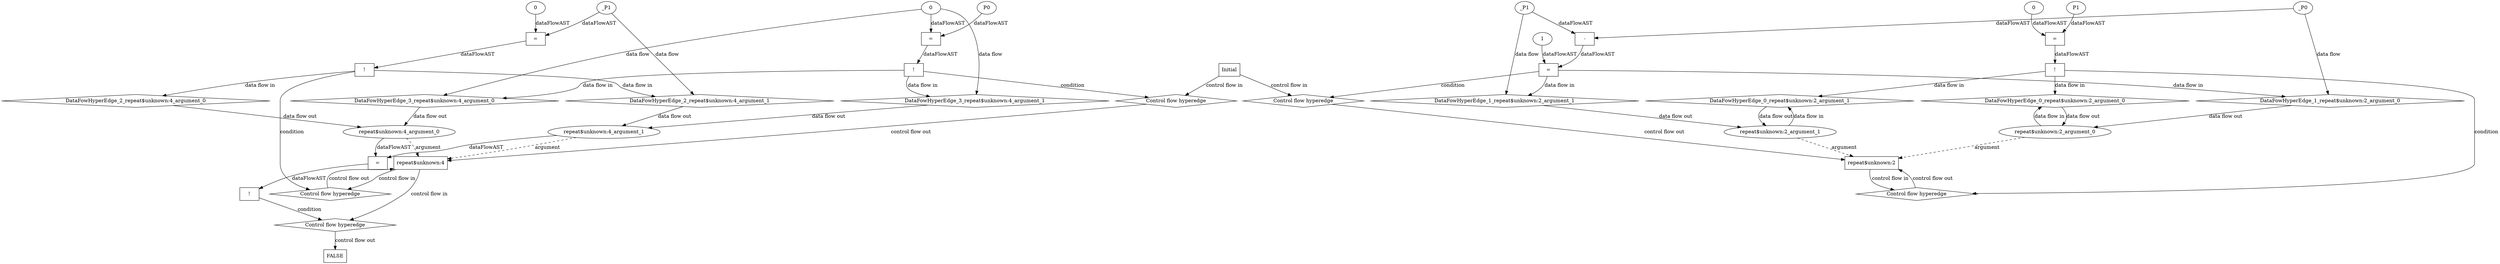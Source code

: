 digraph dag {
"repeat$unknown:2" [label="repeat$unknown:2" nodeName="repeat$unknown:2" class=cfn  shape="rect"];
"repeat$unknown:4" [label="repeat$unknown:4" nodeName="repeat$unknown:4" class=cfn  shape="rect"];
FALSE [label="FALSE" nodeName=FALSE class=cfn  shape="rect"];
Initial [label="Initial" nodeName=Initial class=cfn  shape="rect"];
ControlFowHyperEdge_0 [label="Control flow hyperedge" nodeName=ControlFowHyperEdge_0 class=controlFlowHyperEdge shape="diamond"];
"repeat$unknown:2" -> ControlFowHyperEdge_0 [label="control flow in"]
ControlFowHyperEdge_0 -> "repeat$unknown:2" [label="control flow out"]
ControlFowHyperEdge_1 [label="Control flow hyperedge" nodeName=ControlFowHyperEdge_1 class=controlFlowHyperEdge shape="diamond"];
"Initial" -> ControlFowHyperEdge_1 [label="control flow in"]
ControlFowHyperEdge_1 -> "repeat$unknown:2" [label="control flow out"]
ControlFowHyperEdge_2 [label="Control flow hyperedge" nodeName=ControlFowHyperEdge_2 class=controlFlowHyperEdge shape="diamond"];
"repeat$unknown:4" -> ControlFowHyperEdge_2 [label="control flow in"]
ControlFowHyperEdge_2 -> "repeat$unknown:4" [label="control flow out"]
ControlFowHyperEdge_3 [label="Control flow hyperedge" nodeName=ControlFowHyperEdge_3 class=controlFlowHyperEdge shape="diamond"];
"Initial" -> ControlFowHyperEdge_3 [label="control flow in"]
ControlFowHyperEdge_3 -> "repeat$unknown:4" [label="control flow out"]
ControlFowHyperEdge_4 [label="Control flow hyperedge" nodeName=ControlFowHyperEdge_4 class=controlFlowHyperEdge shape="diamond"];
"repeat$unknown:4" -> ControlFowHyperEdge_4 [label="control flow in"]
ControlFowHyperEdge_4 -> "FALSE" [label="control flow out"]
"repeat$unknown:2_argument_0" [label="repeat$unknown:2_argument_0" nodeName=argument0 class=argument  head="repeat$unknown:2" shape="oval"];
"repeat$unknown:2_argument_0" -> "repeat$unknown:2"[label="argument" style="dashed"]
"repeat$unknown:2_argument_1" [label="repeat$unknown:2_argument_1" nodeName=argument1 class=argument  head="repeat$unknown:2" shape="oval"];
"repeat$unknown:2_argument_1" -> "repeat$unknown:2"[label="argument" style="dashed"]
"repeat$unknown:4_argument_0" [label="repeat$unknown:4_argument_0" nodeName=argument0 class=argument  head="repeat$unknown:4" shape="oval"];
"repeat$unknown:4_argument_0" -> "repeat$unknown:4"[label="argument" style="dashed"]
"repeat$unknown:4_argument_1" [label="repeat$unknown:4_argument_1" nodeName=argument1 class=argument  head="repeat$unknown:4" shape="oval"];
"repeat$unknown:4_argument_1" -> "repeat$unknown:4"[label="argument" style="dashed"]

"xxxrepeat$unknown:2___repeat$unknown:2_0xxxguard_0_node_0" [label="!" nodeName="xxxrepeat$unknown:2___repeat$unknown:2_0xxxguard_0_node_0" class=Operator shape="rect"];
"xxxrepeat$unknown:2___repeat$unknown:2_0xxxguard_0_node_1" [label="=" nodeName="xxxrepeat$unknown:2___repeat$unknown:2_0xxxguard_0_node_1" class=Operator  shape="rect"];
"xxxrepeat$unknown:2___repeat$unknown:2_0xxxguard_0_node_2" [label="P1" nodeName="xxxrepeat$unknown:2___repeat$unknown:2_0xxxguard_0_node_2" class=Constant ];
"xxxrepeat$unknown:2___repeat$unknown:2_0xxxguard_0_node_3" [label="0" nodeName="xxxrepeat$unknown:2___repeat$unknown:2_0xxxguard_0_node_3" class=Literal ];
"xxxrepeat$unknown:2___repeat$unknown:2_0xxxguard_0_node_1" -> "xxxrepeat$unknown:2___repeat$unknown:2_0xxxguard_0_node_0"[label="dataFlowAST"]
"xxxrepeat$unknown:2___repeat$unknown:2_0xxxguard_0_node_2" -> "xxxrepeat$unknown:2___repeat$unknown:2_0xxxguard_0_node_1"[label="dataFlowAST"]
"xxxrepeat$unknown:2___repeat$unknown:2_0xxxguard_0_node_3" -> "xxxrepeat$unknown:2___repeat$unknown:2_0xxxguard_0_node_1"[label="dataFlowAST"]

"xxxrepeat$unknown:2___repeat$unknown:2_0xxxguard_0_node_0" -> "ControlFowHyperEdge_0" [label="condition"];
"xxxrepeat$unknown:2___Initial_1xxxguard_0_node_0" [label="=" nodeName="xxxrepeat$unknown:2___Initial_1xxxguard_0_node_0" class=Operator  shape="rect"];
"xxxrepeat$unknown:2___Initial_1xxxguard_0_node_1" [label="-" nodeName="xxxrepeat$unknown:2___Initial_1xxxguard_0_node_1" class= Operator shape="rect"];
"xxxrepeat$unknown:2___Initial_1xxxguard_0_node_4" [label="1" nodeName="xxxrepeat$unknown:2___Initial_1xxxguard_0_node_4" class=Literal ];
"xxxrepeat$unknown:2___Initial_1xxxguard_0_node_1" -> "xxxrepeat$unknown:2___Initial_1xxxguard_0_node_0"[label="dataFlowAST"]
"xxxrepeat$unknown:2___Initial_1xxxguard_0_node_4" -> "xxxrepeat$unknown:2___Initial_1xxxguard_0_node_0"[label="dataFlowAST"]
"xxxrepeat$unknown:2___Initial_1xxxdataFlow_0_node_0" -> "xxxrepeat$unknown:2___Initial_1xxxguard_0_node_1"[label="dataFlowAST"]
"xxxrepeat$unknown:2___Initial_1xxxdataFlow1_node_0" -> "xxxrepeat$unknown:2___Initial_1xxxguard_0_node_1"[label="dataFlowAST"]

"xxxrepeat$unknown:2___Initial_1xxxguard_0_node_0" -> "ControlFowHyperEdge_1" [label="condition"];
"xxxrepeat$unknown:2___Initial_1xxxdataFlow_0_node_0" [label="_P0" nodeName="xxxrepeat$unknown:2___Initial_1xxxdataFlow_0_node_0" class=Constant ];

"xxxrepeat$unknown:2___Initial_1xxxdataFlow_0_node_0" -> "DataFowHyperEdge_1_repeat$unknown:2_argument_0" [label="data flow"];
"xxxrepeat$unknown:2___Initial_1xxxdataFlow1_node_0" [label="_P1" nodeName="xxxrepeat$unknown:2___Initial_1xxxdataFlow1_node_0" class=Constant ];

"xxxrepeat$unknown:2___Initial_1xxxdataFlow1_node_0" -> "DataFowHyperEdge_1_repeat$unknown:2_argument_1" [label="data flow"];
"xxxrepeat$unknown:4___repeat$unknown:4_2xxxguard_0_node_0" [label="!" nodeName="xxxrepeat$unknown:4___repeat$unknown:4_2xxxguard_0_node_0" class=Operator shape="rect"];
"xxxrepeat$unknown:4___repeat$unknown:4_2xxxguard_0_node_1" [label="=" nodeName="xxxrepeat$unknown:4___repeat$unknown:4_2xxxguard_0_node_1" class=Operator  shape="rect"];
"xxxrepeat$unknown:4___repeat$unknown:4_2xxxguard_0_node_3" [label="0" nodeName="xxxrepeat$unknown:4___repeat$unknown:4_2xxxguard_0_node_3" class=Literal ];
"xxxrepeat$unknown:4___repeat$unknown:4_2xxxguard_0_node_1" -> "xxxrepeat$unknown:4___repeat$unknown:4_2xxxguard_0_node_0"[label="dataFlowAST"]
"xxxrepeat$unknown:4___repeat$unknown:4_2xxxdataFlow_0_node_0" -> "xxxrepeat$unknown:4___repeat$unknown:4_2xxxguard_0_node_1"[label="dataFlowAST"]
"xxxrepeat$unknown:4___repeat$unknown:4_2xxxguard_0_node_3" -> "xxxrepeat$unknown:4___repeat$unknown:4_2xxxguard_0_node_1"[label="dataFlowAST"]

"xxxrepeat$unknown:4___repeat$unknown:4_2xxxguard_0_node_0" -> "ControlFowHyperEdge_2" [label="condition"];
"xxxrepeat$unknown:4___repeat$unknown:4_2xxxdataFlow_0_node_0" [label="_P1" nodeName="xxxrepeat$unknown:4___repeat$unknown:4_2xxxdataFlow_0_node_0" class=Constant ];

"xxxrepeat$unknown:4___repeat$unknown:4_2xxxdataFlow_0_node_0" -> "DataFowHyperEdge_2_repeat$unknown:4_argument_1" [label="data flow"];
"xxxrepeat$unknown:4___Initial_3xxxguard_0_node_0" [label="!" nodeName="xxxrepeat$unknown:4___Initial_3xxxguard_0_node_0" class=Operator shape="rect"];
"xxxrepeat$unknown:4___Initial_3xxxguard_0_node_1" [label="=" nodeName="xxxrepeat$unknown:4___Initial_3xxxguard_0_node_1" class=Operator  shape="rect"];
"xxxrepeat$unknown:4___Initial_3xxxguard_0_node_2" [label="P0" nodeName="xxxrepeat$unknown:4___Initial_3xxxguard_0_node_2" class=Constant ];
"xxxrepeat$unknown:4___Initial_3xxxguard_0_node_1" -> "xxxrepeat$unknown:4___Initial_3xxxguard_0_node_0"[label="dataFlowAST"]
"xxxrepeat$unknown:4___Initial_3xxxguard_0_node_2" -> "xxxrepeat$unknown:4___Initial_3xxxguard_0_node_1"[label="dataFlowAST"]
"xxxrepeat$unknown:4___Initial_3xxxdataFlow_0_node_0" -> "xxxrepeat$unknown:4___Initial_3xxxguard_0_node_1"[label="dataFlowAST"]

"xxxrepeat$unknown:4___Initial_3xxxguard_0_node_0" -> "ControlFowHyperEdge_3" [label="condition"];
"xxxrepeat$unknown:4___Initial_3xxxdataFlow_0_node_0" [label="0" nodeName="xxxrepeat$unknown:4___Initial_3xxxdataFlow_0_node_0" class=Literal ];

"xxxrepeat$unknown:4___Initial_3xxxdataFlow_0_node_0" -> "DataFowHyperEdge_3_repeat$unknown:4_argument_0" [label="data flow"];

"xxxrepeat$unknown:4___Initial_3xxxdataFlow_0_node_0" -> "DataFowHyperEdge_3_repeat$unknown:4_argument_1" [label="data flow"];
"xxxFALSE___repeat$unknown:4_4xxxguard_0_node_0" [label="!" nodeName="xxxFALSE___repeat$unknown:4_4xxxguard_0_node_0" class=Operator shape="rect"];
"xxxFALSE___repeat$unknown:4_4xxxguard_0_node_1" [label="=" nodeName="xxxFALSE___repeat$unknown:4_4xxxguard_0_node_1" class=Operator  shape="rect"];
"xxxFALSE___repeat$unknown:4_4xxxguard_0_node_1" -> "xxxFALSE___repeat$unknown:4_4xxxguard_0_node_0"[label="dataFlowAST"]
"repeat$unknown:4_argument_0" -> "xxxFALSE___repeat$unknown:4_4xxxguard_0_node_1"[label="dataFlowAST"]
"repeat$unknown:4_argument_1" -> "xxxFALSE___repeat$unknown:4_4xxxguard_0_node_1"[label="dataFlowAST"]

"xxxFALSE___repeat$unknown:4_4xxxguard_0_node_0" -> "ControlFowHyperEdge_4" [label="condition"];
"DataFowHyperEdge_0_repeat$unknown:2_argument_0" [label="DataFowHyperEdge_0_repeat$unknown:2_argument_0" nodeName="DataFowHyperEdge_0_repeat$unknown:2_argument_0" class=DataFlowHyperedge shape="diamond"];
"DataFowHyperEdge_0_repeat$unknown:2_argument_0" -> "repeat$unknown:2_argument_0"[label="data flow out"]
"xxxrepeat$unknown:2___repeat$unknown:2_0xxxguard_0_node_0" -> "DataFowHyperEdge_0_repeat$unknown:2_argument_0"[label="data flow in"]
"DataFowHyperEdge_0_repeat$unknown:2_argument_1" [label="DataFowHyperEdge_0_repeat$unknown:2_argument_1" nodeName="DataFowHyperEdge_0_repeat$unknown:2_argument_1" class=DataFlowHyperedge shape="diamond"];
"DataFowHyperEdge_0_repeat$unknown:2_argument_1" -> "repeat$unknown:2_argument_1"[label="data flow out"]
"xxxrepeat$unknown:2___repeat$unknown:2_0xxxguard_0_node_0" -> "DataFowHyperEdge_0_repeat$unknown:2_argument_1"[label="data flow in"]
"DataFowHyperEdge_1_repeat$unknown:2_argument_0" [label="DataFowHyperEdge_1_repeat$unknown:2_argument_0" nodeName="DataFowHyperEdge_1_repeat$unknown:2_argument_0" class=DataFlowHyperedge shape="diamond"];
"DataFowHyperEdge_1_repeat$unknown:2_argument_0" -> "repeat$unknown:2_argument_0"[label="data flow out"]
"xxxrepeat$unknown:2___Initial_1xxxguard_0_node_0" -> "DataFowHyperEdge_1_repeat$unknown:2_argument_0"[label="data flow in"]
"DataFowHyperEdge_1_repeat$unknown:2_argument_1" [label="DataFowHyperEdge_1_repeat$unknown:2_argument_1" nodeName="DataFowHyperEdge_1_repeat$unknown:2_argument_1" class=DataFlowHyperedge shape="diamond"];
"DataFowHyperEdge_1_repeat$unknown:2_argument_1" -> "repeat$unknown:2_argument_1"[label="data flow out"]
"xxxrepeat$unknown:2___Initial_1xxxguard_0_node_0" -> "DataFowHyperEdge_1_repeat$unknown:2_argument_1"[label="data flow in"]
"DataFowHyperEdge_2_repeat$unknown:4_argument_0" [label="DataFowHyperEdge_2_repeat$unknown:4_argument_0" nodeName="DataFowHyperEdge_2_repeat$unknown:4_argument_0" class=DataFlowHyperedge shape="diamond"];
"DataFowHyperEdge_2_repeat$unknown:4_argument_0" -> "repeat$unknown:4_argument_0"[label="data flow out"]
"xxxrepeat$unknown:4___repeat$unknown:4_2xxxguard_0_node_0" -> "DataFowHyperEdge_2_repeat$unknown:4_argument_0"[label="data flow in"]
"DataFowHyperEdge_2_repeat$unknown:4_argument_1" [label="DataFowHyperEdge_2_repeat$unknown:4_argument_1" nodeName="DataFowHyperEdge_2_repeat$unknown:4_argument_1" class=DataFlowHyperedge shape="diamond"];
"DataFowHyperEdge_2_repeat$unknown:4_argument_1" -> "repeat$unknown:4_argument_1"[label="data flow out"]
"xxxrepeat$unknown:4___repeat$unknown:4_2xxxguard_0_node_0" -> "DataFowHyperEdge_2_repeat$unknown:4_argument_1"[label="data flow in"]
"DataFowHyperEdge_3_repeat$unknown:4_argument_0" [label="DataFowHyperEdge_3_repeat$unknown:4_argument_0" nodeName="DataFowHyperEdge_3_repeat$unknown:4_argument_0" class=DataFlowHyperedge shape="diamond"];
"DataFowHyperEdge_3_repeat$unknown:4_argument_0" -> "repeat$unknown:4_argument_0"[label="data flow out"]
"xxxrepeat$unknown:4___Initial_3xxxguard_0_node_0" -> "DataFowHyperEdge_3_repeat$unknown:4_argument_0"[label="data flow in"]
"DataFowHyperEdge_3_repeat$unknown:4_argument_1" [label="DataFowHyperEdge_3_repeat$unknown:4_argument_1" nodeName="DataFowHyperEdge_3_repeat$unknown:4_argument_1" class=DataFlowHyperedge shape="diamond"];
"DataFowHyperEdge_3_repeat$unknown:4_argument_1" -> "repeat$unknown:4_argument_1"[label="data flow out"]
"xxxrepeat$unknown:4___Initial_3xxxguard_0_node_0" -> "DataFowHyperEdge_3_repeat$unknown:4_argument_1"[label="data flow in"]
"repeat$unknown:2_argument_0" -> "DataFowHyperEdge_0_repeat$unknown:2_argument_0"[label="data flow in"]
"repeat$unknown:2_argument_1" -> "DataFowHyperEdge_0_repeat$unknown:2_argument_1"[label="data flow in"]




}
